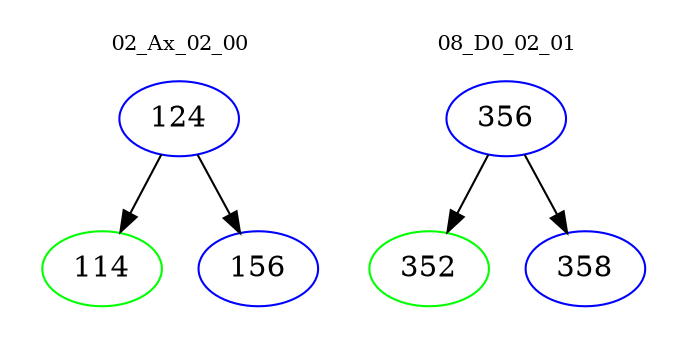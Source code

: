 digraph{
subgraph cluster_0 {
color = white
label = "02_Ax_02_00";
fontsize=10;
T0_124 [label="124", color="blue"]
T0_124 -> T0_114 [color="black"]
T0_114 [label="114", color="green"]
T0_124 -> T0_156 [color="black"]
T0_156 [label="156", color="blue"]
}
subgraph cluster_1 {
color = white
label = "08_D0_02_01";
fontsize=10;
T1_356 [label="356", color="blue"]
T1_356 -> T1_352 [color="black"]
T1_352 [label="352", color="green"]
T1_356 -> T1_358 [color="black"]
T1_358 [label="358", color="blue"]
}
}
